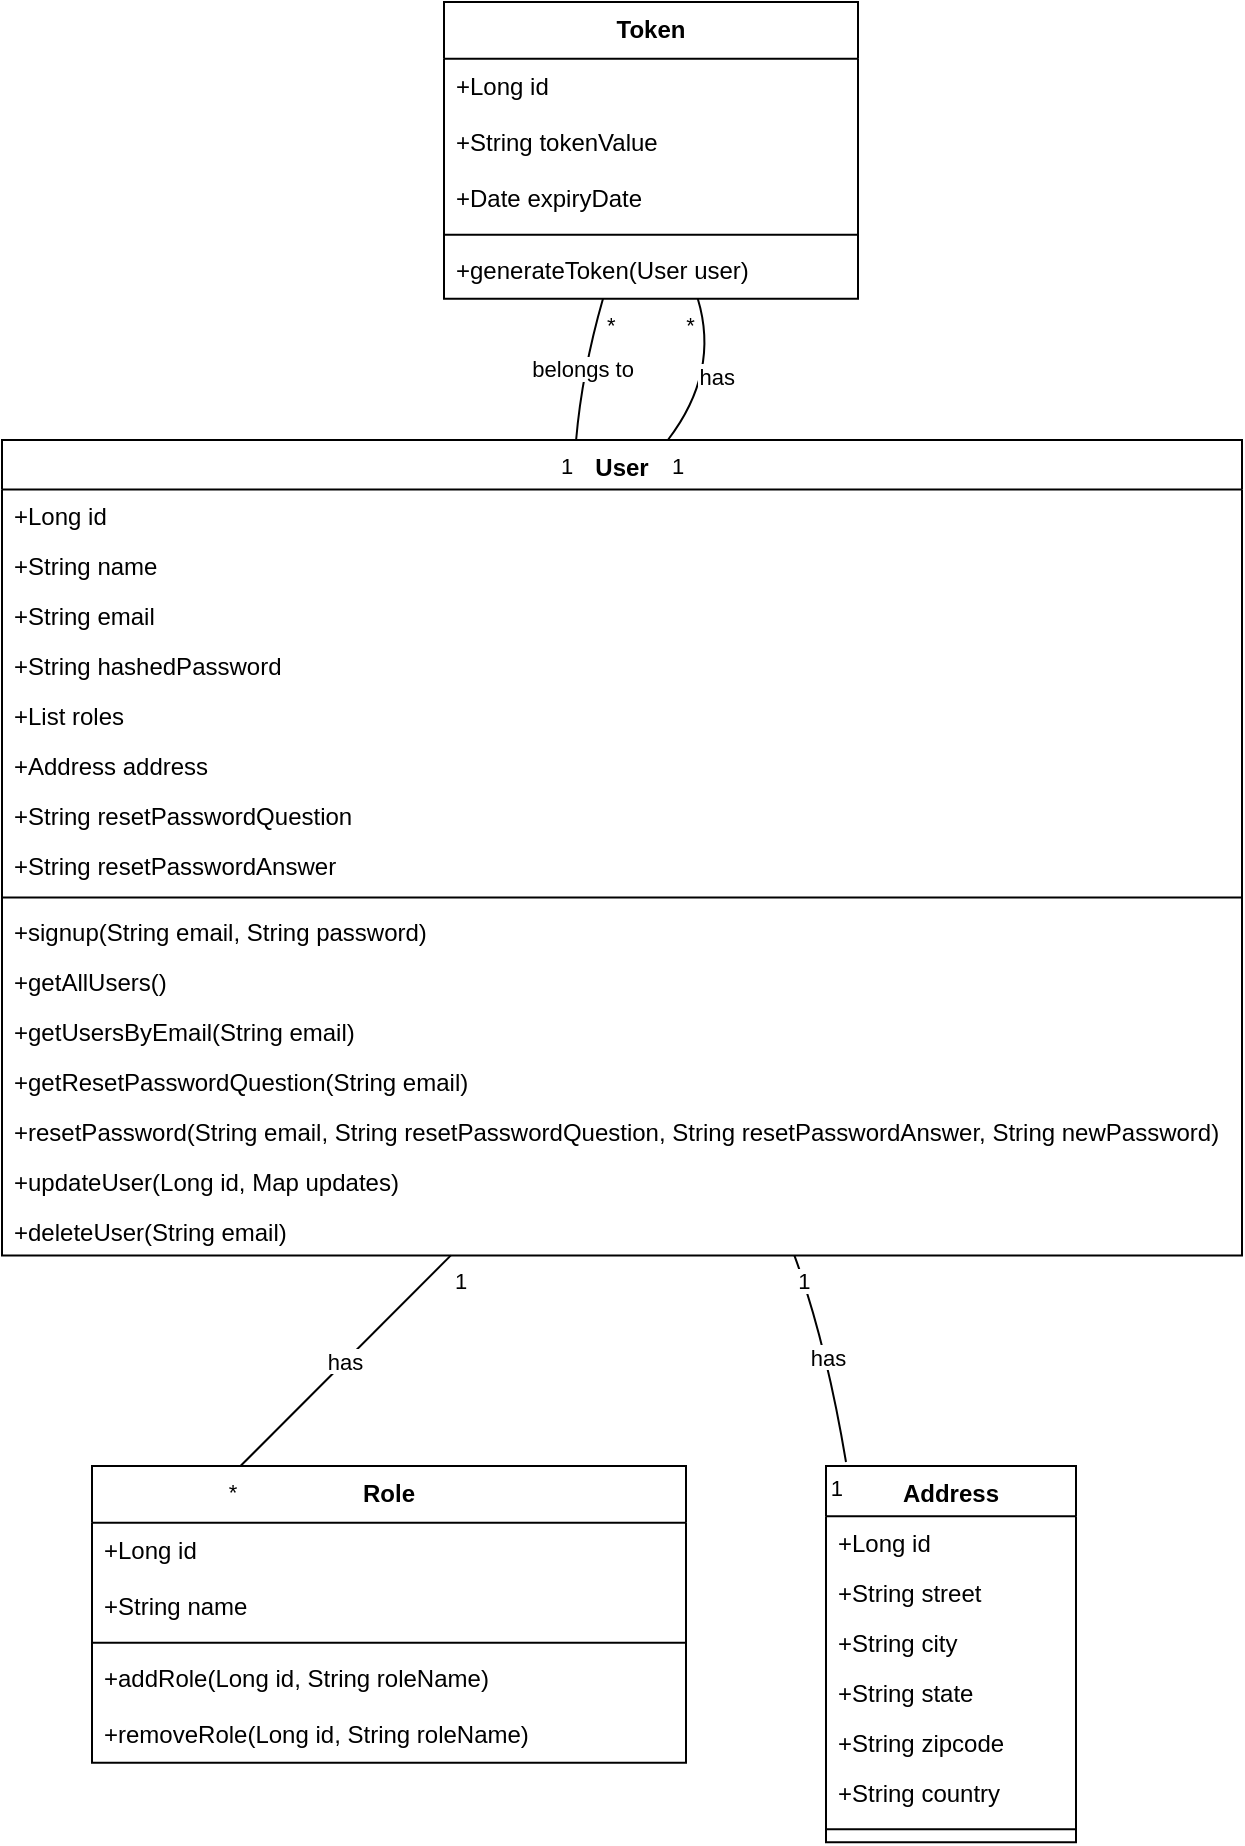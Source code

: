 <mxfile version="21.6.8" type="device">
  <diagram id="C5RBs43oDa-KdzZeNtuy" name="Page-1">
    <mxGraphModel dx="1658" dy="820" grid="1" gridSize="10" guides="1" tooltips="1" connect="1" arrows="1" fold="1" page="1" pageScale="1" pageWidth="827" pageHeight="1169" math="0" shadow="0">
      <root>
        <mxCell id="WIyWlLk6GJQsqaUBKTNV-0" />
        <mxCell id="WIyWlLk6GJQsqaUBKTNV-1" parent="WIyWlLk6GJQsqaUBKTNV-0" />
        <mxCell id="XoCZi_3HAwhs9e6C-fGd-0" value="Role" style="swimlane;fontStyle=1;align=center;verticalAlign=top;childLayout=stackLayout;horizontal=1;startSize=28.4;horizontalStack=0;resizeParent=1;resizeParentMax=0;resizeLast=0;collapsible=0;marginBottom=0;" vertex="1" parent="WIyWlLk6GJQsqaUBKTNV-1">
          <mxGeometry x="143" y="752" width="297" height="148.4" as="geometry" />
        </mxCell>
        <mxCell id="XoCZi_3HAwhs9e6C-fGd-1" value="+Long id" style="text;strokeColor=none;fillColor=none;align=left;verticalAlign=top;spacingLeft=4;spacingRight=4;overflow=hidden;rotatable=0;points=[[0,0.5],[1,0.5]];portConstraint=eastwest;" vertex="1" parent="XoCZi_3HAwhs9e6C-fGd-0">
          <mxGeometry y="28.4" width="297" height="28" as="geometry" />
        </mxCell>
        <mxCell id="XoCZi_3HAwhs9e6C-fGd-2" value="+String name" style="text;strokeColor=none;fillColor=none;align=left;verticalAlign=top;spacingLeft=4;spacingRight=4;overflow=hidden;rotatable=0;points=[[0,0.5],[1,0.5]];portConstraint=eastwest;" vertex="1" parent="XoCZi_3HAwhs9e6C-fGd-0">
          <mxGeometry y="56.4" width="297" height="28" as="geometry" />
        </mxCell>
        <mxCell id="XoCZi_3HAwhs9e6C-fGd-3" style="line;strokeWidth=1;fillColor=none;align=left;verticalAlign=middle;spacingTop=-1;spacingLeft=3;spacingRight=3;rotatable=0;labelPosition=right;points=[];portConstraint=eastwest;strokeColor=inherit;" vertex="1" parent="XoCZi_3HAwhs9e6C-fGd-0">
          <mxGeometry y="84.4" width="297" height="8" as="geometry" />
        </mxCell>
        <mxCell id="XoCZi_3HAwhs9e6C-fGd-4" value="+addRole(Long id, String roleName)" style="text;strokeColor=none;fillColor=none;align=left;verticalAlign=top;spacingLeft=4;spacingRight=4;overflow=hidden;rotatable=0;points=[[0,0.5],[1,0.5]];portConstraint=eastwest;" vertex="1" parent="XoCZi_3HAwhs9e6C-fGd-0">
          <mxGeometry y="92.4" width="297" height="28" as="geometry" />
        </mxCell>
        <mxCell id="XoCZi_3HAwhs9e6C-fGd-5" value="+removeRole(Long id, String roleName)" style="text;strokeColor=none;fillColor=none;align=left;verticalAlign=top;spacingLeft=4;spacingRight=4;overflow=hidden;rotatable=0;points=[[0,0.5],[1,0.5]];portConstraint=eastwest;" vertex="1" parent="XoCZi_3HAwhs9e6C-fGd-0">
          <mxGeometry y="120.4" width="297" height="28" as="geometry" />
        </mxCell>
        <mxCell id="XoCZi_3HAwhs9e6C-fGd-6" value="Address" style="swimlane;fontStyle=1;align=center;verticalAlign=top;childLayout=stackLayout;horizontal=1;startSize=25.067;horizontalStack=0;resizeParent=1;resizeParentMax=0;resizeLast=0;collapsible=0;marginBottom=0;" vertex="1" parent="WIyWlLk6GJQsqaUBKTNV-1">
          <mxGeometry x="510" y="752" width="125" height="188.067" as="geometry" />
        </mxCell>
        <mxCell id="XoCZi_3HAwhs9e6C-fGd-7" value="+Long id" style="text;strokeColor=none;fillColor=none;align=left;verticalAlign=top;spacingLeft=4;spacingRight=4;overflow=hidden;rotatable=0;points=[[0,0.5],[1,0.5]];portConstraint=eastwest;" vertex="1" parent="XoCZi_3HAwhs9e6C-fGd-6">
          <mxGeometry y="25.067" width="125" height="25" as="geometry" />
        </mxCell>
        <mxCell id="XoCZi_3HAwhs9e6C-fGd-8" value="+String street" style="text;strokeColor=none;fillColor=none;align=left;verticalAlign=top;spacingLeft=4;spacingRight=4;overflow=hidden;rotatable=0;points=[[0,0.5],[1,0.5]];portConstraint=eastwest;" vertex="1" parent="XoCZi_3HAwhs9e6C-fGd-6">
          <mxGeometry y="50.067" width="125" height="25" as="geometry" />
        </mxCell>
        <mxCell id="XoCZi_3HAwhs9e6C-fGd-9" value="+String city" style="text;strokeColor=none;fillColor=none;align=left;verticalAlign=top;spacingLeft=4;spacingRight=4;overflow=hidden;rotatable=0;points=[[0,0.5],[1,0.5]];portConstraint=eastwest;" vertex="1" parent="XoCZi_3HAwhs9e6C-fGd-6">
          <mxGeometry y="75.067" width="125" height="25" as="geometry" />
        </mxCell>
        <mxCell id="XoCZi_3HAwhs9e6C-fGd-10" value="+String state" style="text;strokeColor=none;fillColor=none;align=left;verticalAlign=top;spacingLeft=4;spacingRight=4;overflow=hidden;rotatable=0;points=[[0,0.5],[1,0.5]];portConstraint=eastwest;" vertex="1" parent="XoCZi_3HAwhs9e6C-fGd-6">
          <mxGeometry y="100.067" width="125" height="25" as="geometry" />
        </mxCell>
        <mxCell id="XoCZi_3HAwhs9e6C-fGd-11" value="+String zipcode" style="text;strokeColor=none;fillColor=none;align=left;verticalAlign=top;spacingLeft=4;spacingRight=4;overflow=hidden;rotatable=0;points=[[0,0.5],[1,0.5]];portConstraint=eastwest;" vertex="1" parent="XoCZi_3HAwhs9e6C-fGd-6">
          <mxGeometry y="125.067" width="125" height="25" as="geometry" />
        </mxCell>
        <mxCell id="XoCZi_3HAwhs9e6C-fGd-12" value="+String country" style="text;strokeColor=none;fillColor=none;align=left;verticalAlign=top;spacingLeft=4;spacingRight=4;overflow=hidden;rotatable=0;points=[[0,0.5],[1,0.5]];portConstraint=eastwest;" vertex="1" parent="XoCZi_3HAwhs9e6C-fGd-6">
          <mxGeometry y="150.067" width="125" height="25" as="geometry" />
        </mxCell>
        <mxCell id="XoCZi_3HAwhs9e6C-fGd-13" style="line;strokeWidth=1;fillColor=none;align=left;verticalAlign=middle;spacingTop=-1;spacingLeft=3;spacingRight=3;rotatable=0;labelPosition=right;points=[];portConstraint=eastwest;strokeColor=inherit;" vertex="1" parent="XoCZi_3HAwhs9e6C-fGd-6">
          <mxGeometry y="175.067" width="125" height="13" as="geometry" />
        </mxCell>
        <mxCell id="XoCZi_3HAwhs9e6C-fGd-14" value="Token" style="swimlane;fontStyle=1;align=center;verticalAlign=top;childLayout=stackLayout;horizontal=1;startSize=28.4;horizontalStack=0;resizeParent=1;resizeParentMax=0;resizeLast=0;collapsible=0;marginBottom=0;" vertex="1" parent="WIyWlLk6GJQsqaUBKTNV-1">
          <mxGeometry x="319" y="20" width="207" height="148.4" as="geometry" />
        </mxCell>
        <mxCell id="XoCZi_3HAwhs9e6C-fGd-15" value="+Long id" style="text;strokeColor=none;fillColor=none;align=left;verticalAlign=top;spacingLeft=4;spacingRight=4;overflow=hidden;rotatable=0;points=[[0,0.5],[1,0.5]];portConstraint=eastwest;" vertex="1" parent="XoCZi_3HAwhs9e6C-fGd-14">
          <mxGeometry y="28.4" width="207" height="28" as="geometry" />
        </mxCell>
        <mxCell id="XoCZi_3HAwhs9e6C-fGd-16" value="+String tokenValue" style="text;strokeColor=none;fillColor=none;align=left;verticalAlign=top;spacingLeft=4;spacingRight=4;overflow=hidden;rotatable=0;points=[[0,0.5],[1,0.5]];portConstraint=eastwest;" vertex="1" parent="XoCZi_3HAwhs9e6C-fGd-14">
          <mxGeometry y="56.4" width="207" height="28" as="geometry" />
        </mxCell>
        <mxCell id="XoCZi_3HAwhs9e6C-fGd-17" value="+Date expiryDate" style="text;strokeColor=none;fillColor=none;align=left;verticalAlign=top;spacingLeft=4;spacingRight=4;overflow=hidden;rotatable=0;points=[[0,0.5],[1,0.5]];portConstraint=eastwest;" vertex="1" parent="XoCZi_3HAwhs9e6C-fGd-14">
          <mxGeometry y="84.4" width="207" height="28" as="geometry" />
        </mxCell>
        <mxCell id="XoCZi_3HAwhs9e6C-fGd-18" style="line;strokeWidth=1;fillColor=none;align=left;verticalAlign=middle;spacingTop=-1;spacingLeft=3;spacingRight=3;rotatable=0;labelPosition=right;points=[];portConstraint=eastwest;strokeColor=inherit;" vertex="1" parent="XoCZi_3HAwhs9e6C-fGd-14">
          <mxGeometry y="112.4" width="207" height="8" as="geometry" />
        </mxCell>
        <mxCell id="XoCZi_3HAwhs9e6C-fGd-19" value="+generateToken(User user)" style="text;strokeColor=none;fillColor=none;align=left;verticalAlign=top;spacingLeft=4;spacingRight=4;overflow=hidden;rotatable=0;points=[[0,0.5],[1,0.5]];portConstraint=eastwest;" vertex="1" parent="XoCZi_3HAwhs9e6C-fGd-14">
          <mxGeometry y="120.4" width="207" height="28" as="geometry" />
        </mxCell>
        <mxCell id="XoCZi_3HAwhs9e6C-fGd-20" value="User" style="swimlane;fontStyle=1;align=center;verticalAlign=top;childLayout=stackLayout;horizontal=1;startSize=24.688;horizontalStack=0;resizeParent=1;resizeParentMax=0;resizeLast=0;collapsible=0;marginBottom=0;" vertex="1" parent="WIyWlLk6GJQsqaUBKTNV-1">
          <mxGeometry x="98" y="239" width="620" height="407.688" as="geometry" />
        </mxCell>
        <mxCell id="XoCZi_3HAwhs9e6C-fGd-21" value="+Long id" style="text;strokeColor=none;fillColor=none;align=left;verticalAlign=top;spacingLeft=4;spacingRight=4;overflow=hidden;rotatable=0;points=[[0,0.5],[1,0.5]];portConstraint=eastwest;" vertex="1" parent="XoCZi_3HAwhs9e6C-fGd-20">
          <mxGeometry y="24.688" width="620" height="25" as="geometry" />
        </mxCell>
        <mxCell id="XoCZi_3HAwhs9e6C-fGd-22" value="+String name" style="text;strokeColor=none;fillColor=none;align=left;verticalAlign=top;spacingLeft=4;spacingRight=4;overflow=hidden;rotatable=0;points=[[0,0.5],[1,0.5]];portConstraint=eastwest;" vertex="1" parent="XoCZi_3HAwhs9e6C-fGd-20">
          <mxGeometry y="49.688" width="620" height="25" as="geometry" />
        </mxCell>
        <mxCell id="XoCZi_3HAwhs9e6C-fGd-23" value="+String email" style="text;strokeColor=none;fillColor=none;align=left;verticalAlign=top;spacingLeft=4;spacingRight=4;overflow=hidden;rotatable=0;points=[[0,0.5],[1,0.5]];portConstraint=eastwest;" vertex="1" parent="XoCZi_3HAwhs9e6C-fGd-20">
          <mxGeometry y="74.688" width="620" height="25" as="geometry" />
        </mxCell>
        <mxCell id="XoCZi_3HAwhs9e6C-fGd-24" value="+String hashedPassword" style="text;strokeColor=none;fillColor=none;align=left;verticalAlign=top;spacingLeft=4;spacingRight=4;overflow=hidden;rotatable=0;points=[[0,0.5],[1,0.5]];portConstraint=eastwest;" vertex="1" parent="XoCZi_3HAwhs9e6C-fGd-20">
          <mxGeometry y="99.688" width="620" height="25" as="geometry" />
        </mxCell>
        <mxCell id="XoCZi_3HAwhs9e6C-fGd-25" value="+List roles" style="text;strokeColor=none;fillColor=none;align=left;verticalAlign=top;spacingLeft=4;spacingRight=4;overflow=hidden;rotatable=0;points=[[0,0.5],[1,0.5]];portConstraint=eastwest;" vertex="1" parent="XoCZi_3HAwhs9e6C-fGd-20">
          <mxGeometry y="124.688" width="620" height="25" as="geometry" />
        </mxCell>
        <mxCell id="XoCZi_3HAwhs9e6C-fGd-26" value="+Address address" style="text;strokeColor=none;fillColor=none;align=left;verticalAlign=top;spacingLeft=4;spacingRight=4;overflow=hidden;rotatable=0;points=[[0,0.5],[1,0.5]];portConstraint=eastwest;" vertex="1" parent="XoCZi_3HAwhs9e6C-fGd-20">
          <mxGeometry y="149.688" width="620" height="25" as="geometry" />
        </mxCell>
        <mxCell id="XoCZi_3HAwhs9e6C-fGd-27" value="+String resetPasswordQuestion" style="text;strokeColor=none;fillColor=none;align=left;verticalAlign=top;spacingLeft=4;spacingRight=4;overflow=hidden;rotatable=0;points=[[0,0.5],[1,0.5]];portConstraint=eastwest;" vertex="1" parent="XoCZi_3HAwhs9e6C-fGd-20">
          <mxGeometry y="174.688" width="620" height="25" as="geometry" />
        </mxCell>
        <mxCell id="XoCZi_3HAwhs9e6C-fGd-28" value="+String resetPasswordAnswer" style="text;strokeColor=none;fillColor=none;align=left;verticalAlign=top;spacingLeft=4;spacingRight=4;overflow=hidden;rotatable=0;points=[[0,0.5],[1,0.5]];portConstraint=eastwest;" vertex="1" parent="XoCZi_3HAwhs9e6C-fGd-20">
          <mxGeometry y="199.688" width="620" height="25" as="geometry" />
        </mxCell>
        <mxCell id="XoCZi_3HAwhs9e6C-fGd-29" style="line;strokeWidth=1;fillColor=none;align=left;verticalAlign=middle;spacingTop=-1;spacingLeft=3;spacingRight=3;rotatable=0;labelPosition=right;points=[];portConstraint=eastwest;strokeColor=inherit;" vertex="1" parent="XoCZi_3HAwhs9e6C-fGd-20">
          <mxGeometry y="224.688" width="620" height="8" as="geometry" />
        </mxCell>
        <mxCell id="XoCZi_3HAwhs9e6C-fGd-30" value="+signup(String email, String password)" style="text;strokeColor=none;fillColor=none;align=left;verticalAlign=top;spacingLeft=4;spacingRight=4;overflow=hidden;rotatable=0;points=[[0,0.5],[1,0.5]];portConstraint=eastwest;" vertex="1" parent="XoCZi_3HAwhs9e6C-fGd-20">
          <mxGeometry y="232.688" width="620" height="25" as="geometry" />
        </mxCell>
        <mxCell id="XoCZi_3HAwhs9e6C-fGd-31" value="+getAllUsers()" style="text;strokeColor=none;fillColor=none;align=left;verticalAlign=top;spacingLeft=4;spacingRight=4;overflow=hidden;rotatable=0;points=[[0,0.5],[1,0.5]];portConstraint=eastwest;" vertex="1" parent="XoCZi_3HAwhs9e6C-fGd-20">
          <mxGeometry y="257.688" width="620" height="25" as="geometry" />
        </mxCell>
        <mxCell id="XoCZi_3HAwhs9e6C-fGd-32" value="+getUsersByEmail(String email)" style="text;strokeColor=none;fillColor=none;align=left;verticalAlign=top;spacingLeft=4;spacingRight=4;overflow=hidden;rotatable=0;points=[[0,0.5],[1,0.5]];portConstraint=eastwest;" vertex="1" parent="XoCZi_3HAwhs9e6C-fGd-20">
          <mxGeometry y="282.688" width="620" height="25" as="geometry" />
        </mxCell>
        <mxCell id="XoCZi_3HAwhs9e6C-fGd-33" value="+getResetPasswordQuestion(String email)" style="text;strokeColor=none;fillColor=none;align=left;verticalAlign=top;spacingLeft=4;spacingRight=4;overflow=hidden;rotatable=0;points=[[0,0.5],[1,0.5]];portConstraint=eastwest;" vertex="1" parent="XoCZi_3HAwhs9e6C-fGd-20">
          <mxGeometry y="307.688" width="620" height="25" as="geometry" />
        </mxCell>
        <mxCell id="XoCZi_3HAwhs9e6C-fGd-34" value="+resetPassword(String email, String resetPasswordQuestion, String resetPasswordAnswer, String newPassword)" style="text;strokeColor=none;fillColor=none;align=left;verticalAlign=top;spacingLeft=4;spacingRight=4;overflow=hidden;rotatable=0;points=[[0,0.5],[1,0.5]];portConstraint=eastwest;" vertex="1" parent="XoCZi_3HAwhs9e6C-fGd-20">
          <mxGeometry y="332.688" width="620" height="25" as="geometry" />
        </mxCell>
        <mxCell id="XoCZi_3HAwhs9e6C-fGd-35" value="+updateUser(Long id, Map updates)" style="text;strokeColor=none;fillColor=none;align=left;verticalAlign=top;spacingLeft=4;spacingRight=4;overflow=hidden;rotatable=0;points=[[0,0.5],[1,0.5]];portConstraint=eastwest;" vertex="1" parent="XoCZi_3HAwhs9e6C-fGd-20">
          <mxGeometry y="357.688" width="620" height="25" as="geometry" />
        </mxCell>
        <mxCell id="XoCZi_3HAwhs9e6C-fGd-36" value="+deleteUser(String email)" style="text;strokeColor=none;fillColor=none;align=left;verticalAlign=top;spacingLeft=4;spacingRight=4;overflow=hidden;rotatable=0;points=[[0,0.5],[1,0.5]];portConstraint=eastwest;" vertex="1" parent="XoCZi_3HAwhs9e6C-fGd-20">
          <mxGeometry y="382.688" width="620" height="25" as="geometry" />
        </mxCell>
        <mxCell id="XoCZi_3HAwhs9e6C-fGd-37" value="has" style="curved=1;startArrow=none;endArrow=none;exitX=0.362;exitY=1;entryX=0.25;entryY=0;rounded=0;entryDx=0;entryDy=0;" edge="1" parent="WIyWlLk6GJQsqaUBKTNV-1" source="XoCZi_3HAwhs9e6C-fGd-20" target="XoCZi_3HAwhs9e6C-fGd-0">
          <mxGeometry relative="1" as="geometry">
            <Array as="points">
              <mxPoint x="292" y="677" />
            </Array>
          </mxGeometry>
        </mxCell>
        <mxCell id="XoCZi_3HAwhs9e6C-fGd-38" value="1" style="edgeLabel;resizable=0;align=left;verticalAlign=top;" vertex="1" parent="XoCZi_3HAwhs9e6C-fGd-37">
          <mxGeometry x="-1" relative="1" as="geometry" />
        </mxCell>
        <mxCell id="XoCZi_3HAwhs9e6C-fGd-39" value="*" style="edgeLabel;resizable=0;align=right;verticalAlign=top;" vertex="1" parent="XoCZi_3HAwhs9e6C-fGd-37">
          <mxGeometry x="1" relative="1" as="geometry" />
        </mxCell>
        <mxCell id="XoCZi_3HAwhs9e6C-fGd-40" value="has" style="curved=1;startArrow=none;endArrow=none;exitX=0.639;exitY=1;rounded=0;" edge="1" parent="WIyWlLk6GJQsqaUBKTNV-1" source="XoCZi_3HAwhs9e6C-fGd-20">
          <mxGeometry relative="1" as="geometry">
            <Array as="points">
              <mxPoint x="510" y="690" />
            </Array>
            <mxPoint x="520" y="750" as="targetPoint" />
          </mxGeometry>
        </mxCell>
        <mxCell id="XoCZi_3HAwhs9e6C-fGd-41" value="1" style="edgeLabel;resizable=0;align=left;verticalAlign=top;" vertex="1" parent="XoCZi_3HAwhs9e6C-fGd-40">
          <mxGeometry x="-1" relative="1" as="geometry" />
        </mxCell>
        <mxCell id="XoCZi_3HAwhs9e6C-fGd-42" value="1" style="edgeLabel;resizable=0;align=right;verticalAlign=top;" vertex="1" parent="XoCZi_3HAwhs9e6C-fGd-40">
          <mxGeometry x="1" relative="1" as="geometry" />
        </mxCell>
        <mxCell id="XoCZi_3HAwhs9e6C-fGd-43" value="has" style="curved=1;startArrow=none;endArrow=none;exitX=0.537;exitY=0;entryX=0.613;entryY=1;rounded=0;" edge="1" parent="WIyWlLk6GJQsqaUBKTNV-1" source="XoCZi_3HAwhs9e6C-fGd-20" target="XoCZi_3HAwhs9e6C-fGd-14">
          <mxGeometry relative="1" as="geometry">
            <Array as="points">
              <mxPoint x="457" y="205" />
            </Array>
          </mxGeometry>
        </mxCell>
        <mxCell id="XoCZi_3HAwhs9e6C-fGd-44" value="1" style="edgeLabel;resizable=0;align=left;verticalAlign=top;" vertex="1" parent="XoCZi_3HAwhs9e6C-fGd-43">
          <mxGeometry x="-1" relative="1" as="geometry" />
        </mxCell>
        <mxCell id="XoCZi_3HAwhs9e6C-fGd-45" value="*" style="edgeLabel;resizable=0;align=right;verticalAlign=top;" vertex="1" parent="XoCZi_3HAwhs9e6C-fGd-43">
          <mxGeometry x="1" relative="1" as="geometry" />
        </mxCell>
        <mxCell id="XoCZi_3HAwhs9e6C-fGd-46" value="belongs to" style="curved=1;startArrow=none;endArrow=none;exitX=0.384;exitY=1;entryX=0.463;entryY=0;rounded=0;" edge="1" parent="WIyWlLk6GJQsqaUBKTNV-1" source="XoCZi_3HAwhs9e6C-fGd-14" target="XoCZi_3HAwhs9e6C-fGd-20">
          <mxGeometry relative="1" as="geometry">
            <Array as="points">
              <mxPoint x="388" y="205" />
            </Array>
          </mxGeometry>
        </mxCell>
        <mxCell id="XoCZi_3HAwhs9e6C-fGd-47" value="*" style="edgeLabel;resizable=0;align=left;verticalAlign=top;" vertex="1" parent="XoCZi_3HAwhs9e6C-fGd-46">
          <mxGeometry x="-1" relative="1" as="geometry" />
        </mxCell>
        <mxCell id="XoCZi_3HAwhs9e6C-fGd-48" value="1" style="edgeLabel;resizable=0;align=right;verticalAlign=top;" vertex="1" parent="XoCZi_3HAwhs9e6C-fGd-46">
          <mxGeometry x="1" relative="1" as="geometry" />
        </mxCell>
      </root>
    </mxGraphModel>
  </diagram>
</mxfile>
